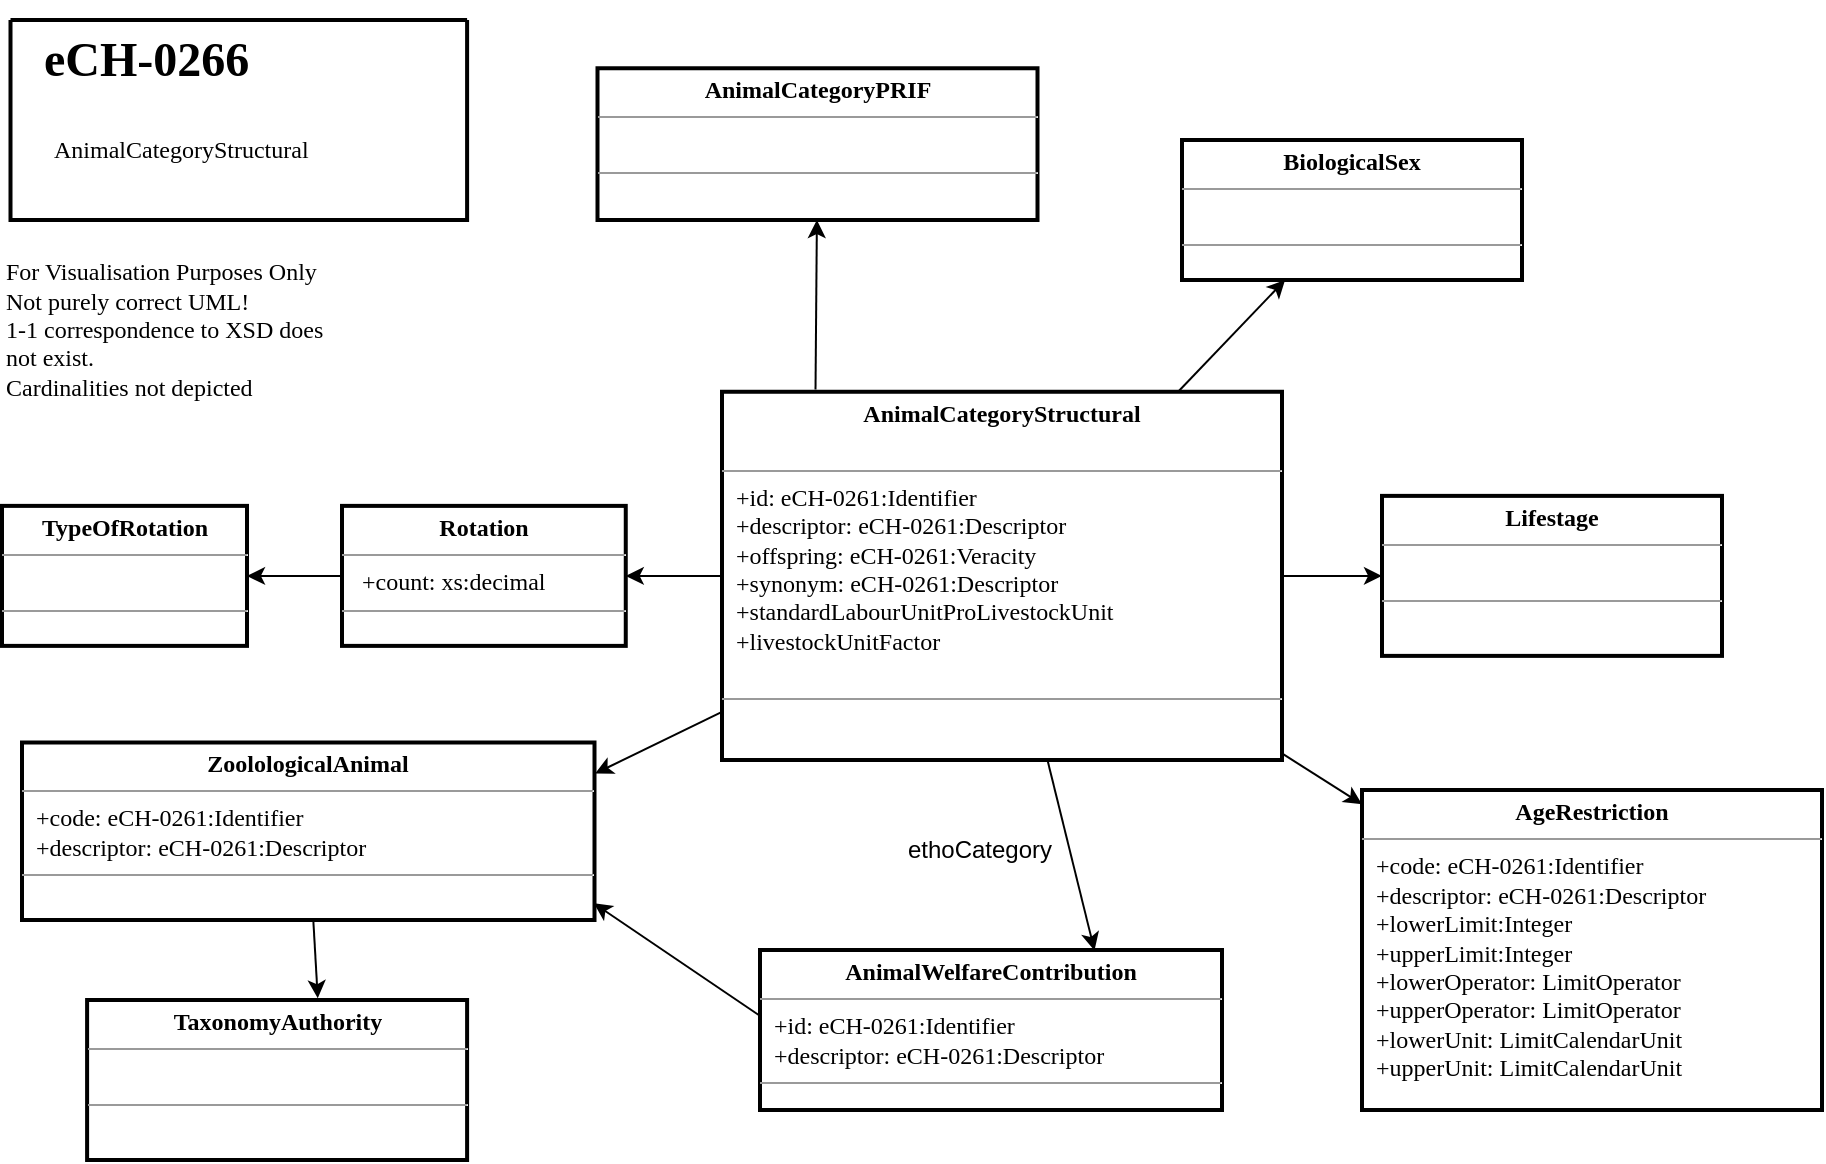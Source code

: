 <mxfile version="24.2.5" type="device">
  <diagram id="C5RBs43oDa-KdzZeNtuy" name="Page-1">
    <mxGraphModel dx="1054" dy="697" grid="1" gridSize="10" guides="1" tooltips="1" connect="1" arrows="1" fold="1" page="1" pageScale="1" pageWidth="1654" pageHeight="1169" math="0" shadow="0">
      <root>
        <mxCell id="WIyWlLk6GJQsqaUBKTNV-0" />
        <mxCell id="WIyWlLk6GJQsqaUBKTNV-1" parent="WIyWlLk6GJQsqaUBKTNV-0" />
        <mxCell id="IQKzHhust3R2YVrMN2TA-7" value="" style="swimlane;startSize=0;sketch=0;fontFamily=Verdana;strokeWidth=2;" parent="WIyWlLk6GJQsqaUBKTNV-1" vertex="1">
          <mxGeometry x="194.25" y="40" width="228.3" height="100" as="geometry" />
        </mxCell>
        <mxCell id="IQKzHhust3R2YVrMN2TA-8" value="&lt;h1&gt;&lt;span style=&quot;background-color: initial;&quot;&gt;eCH-0266&lt;/span&gt;&lt;/h1&gt;&lt;div&gt;&lt;br&gt;&lt;/div&gt;" style="text;html=1;strokeColor=none;fillColor=none;spacing=5;spacingTop=-20;whiteSpace=wrap;overflow=hidden;rounded=0;strokeWidth=2;fontFamily=Verdana;" parent="IQKzHhust3R2YVrMN2TA-7" vertex="1">
          <mxGeometry x="11.3" width="195.7" height="80" as="geometry" />
        </mxCell>
        <mxCell id="IQKzHhust3R2YVrMN2TA-9" value="AnimalCategoryStructural" style="text;html=1;strokeColor=none;fillColor=none;align=left;verticalAlign=middle;whiteSpace=wrap;rounded=0;strokeWidth=2;fontFamily=Verdana;" parent="IQKzHhust3R2YVrMN2TA-7" vertex="1">
          <mxGeometry x="19.6" y="50" width="226.4" height="30" as="geometry" />
        </mxCell>
        <mxCell id="IQKzHhust3R2YVrMN2TA-10" value="For Visualisation Purposes Only&lt;br&gt;Not purely correct UML!&lt;br&gt;1-1 correspondence to XSD does &lt;br&gt;not exist.&lt;br&gt;&lt;div&gt;Cardinalities not depicted&lt;br&gt;&lt;div&gt;&lt;br&gt;&lt;/div&gt;&lt;div&gt;&lt;br&gt;&lt;/div&gt;&lt;/div&gt;" style="text;html=1;strokeColor=none;fillColor=none;align=left;verticalAlign=middle;whiteSpace=wrap;rounded=0;strokeWidth=2;fontFamily=Verdana;" parent="WIyWlLk6GJQsqaUBKTNV-1" vertex="1">
          <mxGeometry x="190" y="194" width="258" height="30" as="geometry" />
        </mxCell>
        <mxCell id="tRaFf0sG3wtOnBDDK6Pz-0" value="&lt;p style=&quot;margin:0px;margin-top:4px;text-align:center;&quot;&gt;&lt;b&gt;ZoolologicalAnimal&lt;/b&gt;&lt;/p&gt;&lt;hr size=&quot;1&quot;&gt;&lt;p style=&quot;margin:0px;margin-left:4px;&quot;&gt;&amp;nbsp;&lt;span style=&quot;background-color: initial;&quot;&gt;+code: eCH-0261:Identifier&lt;/span&gt;&lt;br&gt;&lt;/p&gt;&lt;p style=&quot;margin: 0px 0px 0px 4px;&quot;&gt;&amp;nbsp;+descriptor: eCH-0261:Descriptor&lt;span style=&quot;background-color: initial;&quot;&gt;&amp;nbsp;&lt;/span&gt;&lt;/p&gt;&lt;hr size=&quot;1&quot;&gt;&lt;p style=&quot;margin:0px;margin-left:4px;&quot;&gt;&lt;br&gt;&lt;/p&gt;" style="verticalAlign=top;align=left;overflow=fill;fontSize=12;fontFamily=Verdana;html=1;sketch=0;strokeWidth=2;" parent="WIyWlLk6GJQsqaUBKTNV-1" vertex="1">
          <mxGeometry x="200" y="401.25" width="286.25" height="88.75" as="geometry" />
        </mxCell>
        <mxCell id="Wn2MTRCSQlvX2NBke45J-63" value="&lt;p style=&quot;margin:0px;margin-top:4px;text-align:center;&quot;&gt;&lt;b&gt;Rotation&lt;/b&gt;&lt;/p&gt;&lt;hr size=&quot;1&quot;&gt;&lt;p style=&quot;margin:0px;margin-left:4px;&quot;&gt;&amp;nbsp; +count: xs:decimal&lt;br&gt;&lt;/p&gt;&lt;hr size=&quot;1&quot;&gt;&lt;p style=&quot;margin:0px;margin-left:4px;&quot;&gt;&lt;br&gt;&lt;/p&gt;" style="verticalAlign=top;align=left;overflow=fill;fontSize=12;fontFamily=Verdana;html=1;sketch=0;strokeWidth=2;" parent="WIyWlLk6GJQsqaUBKTNV-1" vertex="1">
          <mxGeometry x="360" y="282.94" width="141.88" height="70" as="geometry" />
        </mxCell>
        <mxCell id="Wn2MTRCSQlvX2NBke45J-71" value="&lt;p style=&quot;margin:0px;margin-top:4px;text-align:center;&quot;&gt;&lt;span style=&quot;background-color: initial;&quot;&gt;BiologicalSex&lt;/span&gt;&lt;br&gt;&lt;/p&gt;&lt;hr size=&quot;1&quot;&gt;&lt;p style=&quot;margin:0px;margin-left:4px;&quot;&gt;&amp;nbsp;&amp;nbsp;&lt;br&gt;&lt;/p&gt;&lt;hr size=&quot;1&quot;&gt;&lt;p style=&quot;margin:0px;margin-left:4px;&quot;&gt;&lt;br&gt;&lt;/p&gt;" style="verticalAlign=top;align=left;overflow=fill;fontSize=12;fontFamily=Verdana;html=1;sketch=0;strokeWidth=2;fontStyle=1" parent="WIyWlLk6GJQsqaUBKTNV-1" vertex="1">
          <mxGeometry x="780" y="100" width="170" height="70" as="geometry" />
        </mxCell>
        <mxCell id="9pI3XiUL6uwPabYbRZ2x-18" value="" style="endArrow=none;html=1;sketch=0;fontFamily=Verdana;curved=1;startArrow=classic;startFill=1;endFill=0;" parent="WIyWlLk6GJQsqaUBKTNV-1" source="Wn2MTRCSQlvX2NBke45J-71" target="fkA0J46nvTnsANn1Vudx-1" edge="1">
          <mxGeometry width="50" height="50" relative="1" as="geometry">
            <mxPoint x="700" y="692.5" as="sourcePoint" />
            <mxPoint x="660" y="510.25" as="targetPoint" />
          </mxGeometry>
        </mxCell>
        <mxCell id="fkA0J46nvTnsANn1Vudx-1" value="&lt;p style=&quot;margin:0px;margin-top:4px;text-align:center;&quot;&gt;&lt;b&gt;AnimalCategoryStructural&lt;/b&gt;&lt;/p&gt;&lt;br&gt;&lt;hr size=&quot;1&quot;&gt;&lt;p style=&quot;margin:0px;margin-left:4px;&quot;&gt;&amp;nbsp;+id: eCH-0261:Identifier&lt;/p&gt;&lt;p style=&quot;margin:0px;margin-left:4px;&quot;&gt;&amp;nbsp;+descriptor: eCH-0261:Descriptor&lt;/p&gt;&lt;p style=&quot;margin:0px;margin-left:4px;&quot;&gt;&amp;nbsp;+offspring: eCH-0261:Veracity&lt;/p&gt;&lt;p style=&quot;margin:0px;margin-left:4px;&quot;&gt;&amp;nbsp;+synonym:&amp;nbsp;&lt;span style=&quot;background-color: initial;&quot;&gt;eCH-0261:Descriptor&lt;/span&gt;&lt;/p&gt;&lt;p style=&quot;margin:0px;margin-left:4px;&quot;&gt;&lt;span style=&quot;background-color: initial;&quot;&gt;&amp;nbsp;+standardLabourUnitProLivestockUnit&lt;/span&gt;&lt;/p&gt;&lt;p style=&quot;margin:0px;margin-left:4px;&quot;&gt;&lt;span style=&quot;background-color: initial;&quot;&gt;&amp;nbsp;+livestockUnitFactor&lt;/span&gt;&lt;/p&gt;&lt;p style=&quot;margin:0px;margin-left:4px;&quot;&gt;&lt;span style=&quot;background-color: initial;&quot;&gt;&lt;br&gt;&lt;/span&gt;&lt;/p&gt;&lt;hr size=&quot;1&quot;&gt;&lt;p style=&quot;margin:0px;margin-left:4px;&quot;&gt;&lt;br&gt;&lt;/p&gt;" style="verticalAlign=top;align=left;overflow=fill;fontSize=12;fontFamily=Verdana;html=1;sketch=0;strokeWidth=2;" parent="WIyWlLk6GJQsqaUBKTNV-1" vertex="1">
          <mxGeometry x="550" y="225.88" width="280" height="184.12" as="geometry" />
        </mxCell>
        <mxCell id="fkA0J46nvTnsANn1Vudx-2" value="" style="endArrow=none;html=1;sketch=0;fontFamily=Verdana;curved=1;exitX=1.001;exitY=0.175;exitDx=0;exitDy=0;exitPerimeter=0;startArrow=classic;startFill=1;endFill=0;" parent="WIyWlLk6GJQsqaUBKTNV-1" source="tRaFf0sG3wtOnBDDK6Pz-0" target="fkA0J46nvTnsANn1Vudx-1" edge="1">
          <mxGeometry width="50" height="50" relative="1" as="geometry">
            <mxPoint x="364.874" y="385.75" as="sourcePoint" />
            <mxPoint x="412.142" y="200.25" as="targetPoint" />
          </mxGeometry>
        </mxCell>
        <mxCell id="fkA0J46nvTnsANn1Vudx-4" value="" style="endArrow=none;html=1;sketch=0;fontFamily=Verdana;curved=1;startArrow=classic;startFill=1;endFill=0;entryX=0.167;entryY=-0.006;entryDx=0;entryDy=0;entryPerimeter=0;" parent="WIyWlLk6GJQsqaUBKTNV-1" source="wCVCzx7_GrURFu8OmpAu-14" target="fkA0J46nvTnsANn1Vudx-1" edge="1">
          <mxGeometry width="50" height="50" relative="1" as="geometry">
            <mxPoint x="686.213" y="148.5" as="sourcePoint" />
            <mxPoint x="598" y="220" as="targetPoint" />
          </mxGeometry>
        </mxCell>
        <mxCell id="PgDVd-mDS_KNFc5VnpRE-4" value="" style="endArrow=classic;html=1;sketch=0;fontFamily=Verdana;curved=1;exitX=0;exitY=0.5;exitDx=0;exitDy=0;" parent="WIyWlLk6GJQsqaUBKTNV-1" source="fkA0J46nvTnsANn1Vudx-1" target="Wn2MTRCSQlvX2NBke45J-63" edge="1">
          <mxGeometry width="50" height="50" relative="1" as="geometry">
            <mxPoint x="1055.005" y="400.25" as="sourcePoint" />
            <mxPoint x="860" y="285.352" as="targetPoint" />
          </mxGeometry>
        </mxCell>
        <mxCell id="wCVCzx7_GrURFu8OmpAu-0" value="&lt;p style=&quot;margin:0px;margin-top:4px;text-align:center;&quot;&gt;&lt;span style=&quot;background-color: initial;&quot;&gt;AgeRestriction&lt;/span&gt;&lt;br&gt;&lt;/p&gt;&lt;hr size=&quot;1&quot;&gt;&lt;p style=&quot;margin:0px;margin-left:4px;&quot;&gt;&amp;nbsp;&lt;span style=&quot;font-weight: 400; background-color: initial;&quot;&gt;+code: eCH-0261:Identifier&lt;/span&gt;&lt;br&gt;&lt;/p&gt;&lt;p style=&quot;font-weight: 400; margin: 0px 0px 0px 4px;&quot;&gt;&amp;nbsp;+descriptor: eCH-0261:Descriptor&lt;/p&gt;&lt;p style=&quot;font-weight: 400; margin: 0px 0px 0px 4px;&quot;&gt;&lt;span style=&quot;background-color: initial;&quot;&gt;&amp;nbsp;+lowerLimit:Integer&lt;/span&gt;&lt;/p&gt;&lt;p style=&quot;font-weight: 400; margin: 0px 0px 0px 4px;&quot;&gt;&lt;span style=&quot;background-color: initial;&quot;&gt;&amp;nbsp;&lt;/span&gt;&lt;span style=&quot;background-color: initial;&quot;&gt;+upperLimit:Integer&lt;/span&gt;&lt;/p&gt;&lt;p style=&quot;font-weight: 400; margin: 0px 0px 0px 4px;&quot;&gt;&lt;span style=&quot;background-color: initial;&quot;&gt;&amp;nbsp;+lowerOperator: LimitOperator&lt;/span&gt;&lt;/p&gt;&lt;p style=&quot;font-weight: 400; margin: 0px 0px 0px 4px;&quot;&gt;&lt;span style=&quot;background-color: initial;&quot;&gt;&amp;nbsp;+upperOperator: LimitOperator&lt;/span&gt;&lt;/p&gt;&lt;p style=&quot;font-weight: 400; margin: 0px 0px 0px 4px;&quot;&gt;&lt;span style=&quot;background-color: initial;&quot;&gt;&amp;nbsp;+lowerUnit: LimitCalendarUnit&lt;/span&gt;&lt;/p&gt;&lt;p style=&quot;font-weight: 400; margin: 0px 0px 0px 4px;&quot;&gt;&lt;span style=&quot;background-color: initial;&quot;&gt;&amp;nbsp;+upperUnit: LimitCalendarUnit&lt;/span&gt;&lt;/p&gt;&lt;p style=&quot;font-weight: 400; margin: 0px 0px 0px 4px;&quot;&gt;&lt;span style=&quot;background-color: initial;&quot;&gt;&amp;nbsp;&lt;/span&gt;&lt;/p&gt;&lt;hr size=&quot;1&quot;&gt;&lt;p style=&quot;margin:0px;margin-left:4px;&quot;&gt;&lt;br&gt;&lt;/p&gt;" style="verticalAlign=top;align=left;overflow=fill;fontSize=12;fontFamily=Verdana;html=1;sketch=0;strokeWidth=2;fontStyle=1" parent="WIyWlLk6GJQsqaUBKTNV-1" vertex="1">
          <mxGeometry x="870" y="425" width="230" height="160" as="geometry" />
        </mxCell>
        <mxCell id="wCVCzx7_GrURFu8OmpAu-1" value="" style="endArrow=none;html=1;sketch=0;fontFamily=Verdana;curved=1;startArrow=classic;startFill=1;endFill=0;" parent="WIyWlLk6GJQsqaUBKTNV-1" source="wCVCzx7_GrURFu8OmpAu-0" target="fkA0J46nvTnsANn1Vudx-1" edge="1">
          <mxGeometry width="50" height="50" relative="1" as="geometry">
            <mxPoint x="899" y="257" as="sourcePoint" />
            <mxPoint x="780" y="276" as="targetPoint" />
          </mxGeometry>
        </mxCell>
        <mxCell id="wCVCzx7_GrURFu8OmpAu-4" value="&lt;p style=&quot;margin:0px;margin-top:4px;text-align:center;&quot;&gt;&lt;span style=&quot;background-color: initial;&quot;&gt;Lifestage&lt;/span&gt;&lt;br&gt;&lt;/p&gt;&lt;hr size=&quot;1&quot;&gt;&lt;p style=&quot;margin:0px;margin-left:4px;&quot;&gt;&amp;nbsp;&amp;nbsp;&lt;br&gt;&lt;/p&gt;&lt;hr size=&quot;1&quot;&gt;&lt;p style=&quot;margin:0px;margin-left:4px;&quot;&gt;&lt;br&gt;&lt;/p&gt;" style="verticalAlign=top;align=left;overflow=fill;fontSize=12;fontFamily=Verdana;html=1;sketch=0;strokeWidth=2;fontStyle=1" parent="WIyWlLk6GJQsqaUBKTNV-1" vertex="1">
          <mxGeometry x="880" y="277.94" width="170" height="80" as="geometry" />
        </mxCell>
        <mxCell id="wCVCzx7_GrURFu8OmpAu-5" value="" style="endArrow=none;html=1;sketch=0;fontFamily=Verdana;curved=1;startArrow=classic;startFill=1;endFill=0;" parent="WIyWlLk6GJQsqaUBKTNV-1" source="wCVCzx7_GrURFu8OmpAu-4" target="fkA0J46nvTnsANn1Vudx-1" edge="1">
          <mxGeometry width="50" height="50" relative="1" as="geometry">
            <mxPoint x="585" y="510" as="sourcePoint" />
            <mxPoint x="685" y="390" as="targetPoint" />
          </mxGeometry>
        </mxCell>
        <mxCell id="wCVCzx7_GrURFu8OmpAu-7" value="&lt;p style=&quot;margin:0px;margin-top:4px;text-align:center;&quot;&gt;&lt;b&gt;AnimalWelfareContribution&lt;/b&gt;&lt;/p&gt;&lt;hr size=&quot;1&quot;&gt;&lt;p style=&quot;margin:0px;margin-left:4px;&quot;&gt;&amp;nbsp;&lt;span style=&quot;background-color: initial;&quot;&gt;+id: eCH-0261:Identifier&lt;/span&gt;&lt;br&gt;&lt;/p&gt;&lt;p style=&quot;margin: 0px 0px 0px 4px;&quot;&gt;&amp;nbsp;+descriptor: eCH-0261:Descriptor&lt;/p&gt;&lt;hr size=&quot;1&quot;&gt;&lt;p style=&quot;margin:0px;margin-left:4px;&quot;&gt;&lt;br&gt;&lt;/p&gt;" style="verticalAlign=top;align=left;overflow=fill;fontSize=12;fontFamily=Verdana;html=1;sketch=0;strokeWidth=2;" parent="WIyWlLk6GJQsqaUBKTNV-1" vertex="1">
          <mxGeometry x="569" y="505" width="231" height="80" as="geometry" />
        </mxCell>
        <mxCell id="wCVCzx7_GrURFu8OmpAu-8" value="" style="endArrow=classic;html=1;sketch=0;fontFamily=Verdana;curved=1;entryX=0.724;entryY=0.003;entryDx=0;entryDy=0;entryPerimeter=0;" parent="WIyWlLk6GJQsqaUBKTNV-1" source="fkA0J46nvTnsANn1Vudx-1" target="wCVCzx7_GrURFu8OmpAu-7" edge="1">
          <mxGeometry width="50" height="50" relative="1" as="geometry">
            <mxPoint x="840" y="379" as="sourcePoint" />
            <mxPoint x="954" y="422" as="targetPoint" />
          </mxGeometry>
        </mxCell>
        <mxCell id="wCVCzx7_GrURFu8OmpAu-9" value="ethoCategory" style="text;html=1;align=center;verticalAlign=middle;whiteSpace=wrap;rounded=0;" parent="WIyWlLk6GJQsqaUBKTNV-1" vertex="1">
          <mxGeometry x="634.5" y="440" width="88" height="30" as="geometry" />
        </mxCell>
        <mxCell id="wCVCzx7_GrURFu8OmpAu-10" value="&lt;p style=&quot;margin:0px;margin-top:4px;text-align:center;&quot;&gt;&lt;b&gt;TypeOfRotation&lt;/b&gt;&lt;/p&gt;&lt;hr size=&quot;1&quot;&gt;&lt;p style=&quot;margin:0px;margin-left:4px;&quot;&gt;&amp;nbsp; &amp;nbsp;&lt;br&gt;&lt;/p&gt;&lt;hr size=&quot;1&quot;&gt;&lt;p style=&quot;margin:0px;margin-left:4px;&quot;&gt;&lt;br&gt;&lt;/p&gt;" style="verticalAlign=top;align=left;overflow=fill;fontSize=12;fontFamily=Verdana;html=1;sketch=0;strokeWidth=2;" parent="WIyWlLk6GJQsqaUBKTNV-1" vertex="1">
          <mxGeometry x="190" y="282.94" width="122.5" height="70" as="geometry" />
        </mxCell>
        <mxCell id="wCVCzx7_GrURFu8OmpAu-11" value="" style="endArrow=classic;html=1;sketch=0;fontFamily=Verdana;curved=1;" parent="WIyWlLk6GJQsqaUBKTNV-1" source="Wn2MTRCSQlvX2NBke45J-63" target="wCVCzx7_GrURFu8OmpAu-10" edge="1">
          <mxGeometry width="50" height="50" relative="1" as="geometry">
            <mxPoint x="560" y="328" as="sourcePoint" />
            <mxPoint x="360" y="350" as="targetPoint" />
          </mxGeometry>
        </mxCell>
        <mxCell id="wCVCzx7_GrURFu8OmpAu-12" value="&lt;p style=&quot;margin:0px;margin-top:4px;text-align:center;&quot;&gt;&lt;span style=&quot;background-color: initial;&quot;&gt;TaxonomyAuthority&lt;/span&gt;&lt;br&gt;&lt;/p&gt;&lt;hr size=&quot;1&quot;&gt;&lt;p style=&quot;margin:0px;margin-left:4px;&quot;&gt;&amp;nbsp;&amp;nbsp;&lt;br&gt;&lt;/p&gt;&lt;hr size=&quot;1&quot;&gt;&lt;p style=&quot;margin:0px;margin-left:4px;&quot;&gt;&lt;br&gt;&lt;/p&gt;" style="verticalAlign=top;align=left;overflow=fill;fontSize=12;fontFamily=Verdana;html=1;sketch=0;strokeWidth=2;fontStyle=1" parent="WIyWlLk6GJQsqaUBKTNV-1" vertex="1">
          <mxGeometry x="232.55" y="530" width="190" height="80" as="geometry" />
        </mxCell>
        <mxCell id="wCVCzx7_GrURFu8OmpAu-13" value="" style="endArrow=none;html=1;sketch=0;fontFamily=Verdana;curved=1;startArrow=classic;startFill=1;endFill=0;exitX=0.607;exitY=-0.011;exitDx=0;exitDy=0;exitPerimeter=0;" parent="WIyWlLk6GJQsqaUBKTNV-1" source="wCVCzx7_GrURFu8OmpAu-12" target="tRaFf0sG3wtOnBDDK6Pz-0" edge="1">
          <mxGeometry width="50" height="50" relative="1" as="geometry">
            <mxPoint x="520" y="480" as="sourcePoint" />
            <mxPoint x="560" y="391" as="targetPoint" />
          </mxGeometry>
        </mxCell>
        <mxCell id="wCVCzx7_GrURFu8OmpAu-14" value="&lt;p style=&quot;margin:0px;margin-top:4px;text-align:center;&quot;&gt;&lt;span style=&quot;background-color: initial;&quot;&gt;AnimalCategoryPRIF&lt;/span&gt;&lt;br&gt;&lt;/p&gt;&lt;hr size=&quot;1&quot;&gt;&lt;p style=&quot;margin:0px;margin-left:4px;&quot;&gt;&amp;nbsp;&amp;nbsp;&lt;br&gt;&lt;/p&gt;&lt;hr size=&quot;1&quot;&gt;&lt;p style=&quot;margin:0px;margin-left:4px;&quot;&gt;&lt;br&gt;&lt;/p&gt;" style="verticalAlign=top;align=left;overflow=fill;fontSize=12;fontFamily=Verdana;html=1;sketch=0;strokeWidth=2;fontStyle=1" parent="WIyWlLk6GJQsqaUBKTNV-1" vertex="1">
          <mxGeometry x="487.75" y="64.13" width="220" height="75.87" as="geometry" />
        </mxCell>
        <mxCell id="wCVCzx7_GrURFu8OmpAu-28" value="" style="endArrow=none;html=1;sketch=0;fontFamily=Verdana;curved=1;exitX=0.999;exitY=0.906;exitDx=0;exitDy=0;exitPerimeter=0;startArrow=classic;startFill=1;endFill=0;entryX=-0.002;entryY=0.408;entryDx=0;entryDy=0;entryPerimeter=0;" parent="WIyWlLk6GJQsqaUBKTNV-1" source="tRaFf0sG3wtOnBDDK6Pz-0" target="wCVCzx7_GrURFu8OmpAu-7" edge="1">
          <mxGeometry width="50" height="50" relative="1" as="geometry">
            <mxPoint x="497" y="427" as="sourcePoint" />
            <mxPoint x="560" y="396" as="targetPoint" />
          </mxGeometry>
        </mxCell>
      </root>
    </mxGraphModel>
  </diagram>
</mxfile>
